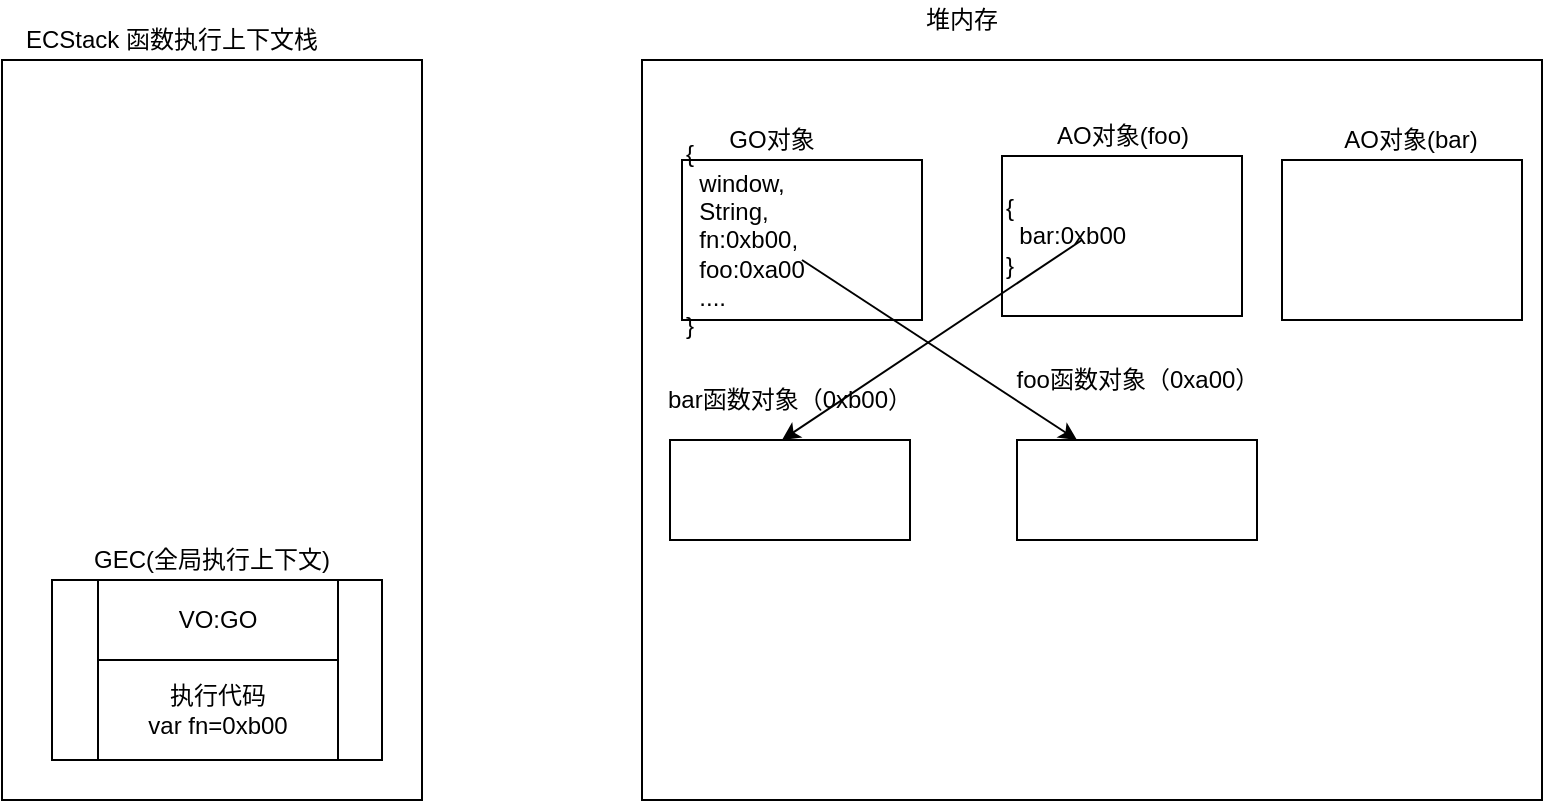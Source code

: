 <mxfile>
    <diagram id="RLT4ZuALVVYN3L-wSJqG" name="第 1 页">
        <mxGraphModel dx="714" dy="330" grid="1" gridSize="10" guides="1" tooltips="1" connect="1" arrows="1" fold="1" page="1" pageScale="1" pageWidth="827" pageHeight="1169" math="0" shadow="0">
            <root>
                <mxCell id="0"/>
                <mxCell id="1" parent="0"/>
                <mxCell id="2" value="" style="rounded=0;whiteSpace=wrap;html=1;" parent="1" vertex="1">
                    <mxGeometry x="80" y="120" width="210" height="370" as="geometry"/>
                </mxCell>
                <mxCell id="3" value="ECStack 函数执行上下文栈" style="text;html=1;strokeColor=none;fillColor=none;align=center;verticalAlign=middle;whiteSpace=wrap;rounded=0;" parent="1" vertex="1">
                    <mxGeometry x="90" y="100" width="150" height="20" as="geometry"/>
                </mxCell>
                <mxCell id="4" value="" style="rounded=0;whiteSpace=wrap;html=1;" parent="1" vertex="1">
                    <mxGeometry x="400" y="120" width="450" height="370" as="geometry"/>
                </mxCell>
                <mxCell id="5" value="堆内存" style="text;html=1;strokeColor=none;fillColor=none;align=center;verticalAlign=middle;whiteSpace=wrap;rounded=0;" parent="1" vertex="1">
                    <mxGeometry x="540" y="90" width="40" height="20" as="geometry"/>
                </mxCell>
                <mxCell id="6" value="{&lt;br&gt;&amp;nbsp; window,&lt;br&gt;&amp;nbsp; String,&lt;br&gt;&amp;nbsp; fn:0xb00,&lt;br&gt;&amp;nbsp; foo:0xa00&lt;br&gt;&amp;nbsp; ....&lt;br&gt;}" style="rounded=0;whiteSpace=wrap;html=1;align=left;" parent="1" vertex="1">
                    <mxGeometry x="420" y="170" width="120" height="80" as="geometry"/>
                </mxCell>
                <mxCell id="7" value="GO对象" style="text;html=1;strokeColor=none;fillColor=none;align=center;verticalAlign=middle;whiteSpace=wrap;rounded=0;" parent="1" vertex="1">
                    <mxGeometry x="440" y="150" width="50" height="20" as="geometry"/>
                </mxCell>
                <mxCell id="8" value="" style="rounded=0;whiteSpace=wrap;html=1;" parent="1" vertex="1">
                    <mxGeometry x="105" y="380" width="165" height="90" as="geometry"/>
                </mxCell>
                <mxCell id="9" value="GEC(全局执行上下文)" style="text;html=1;strokeColor=none;fillColor=none;align=center;verticalAlign=middle;whiteSpace=wrap;rounded=0;" parent="1" vertex="1">
                    <mxGeometry x="120" y="360" width="130" height="20" as="geometry"/>
                </mxCell>
                <mxCell id="10" value="" style="rounded=0;whiteSpace=wrap;html=1;align=left;" parent="1" vertex="1">
                    <mxGeometry x="587.5" y="310" width="120" height="50" as="geometry"/>
                </mxCell>
                <mxCell id="11" value="foo函数对象（0xa00）" style="text;html=1;strokeColor=none;fillColor=none;align=center;verticalAlign=middle;whiteSpace=wrap;rounded=0;" parent="1" vertex="1">
                    <mxGeometry x="582.5" y="270" width="130" height="20" as="geometry"/>
                </mxCell>
                <mxCell id="12" value="" style="endArrow=classic;html=1;entryX=0.25;entryY=0;entryDx=0;entryDy=0;" parent="1" target="10" edge="1">
                    <mxGeometry width="50" height="50" relative="1" as="geometry">
                        <mxPoint x="480" y="220" as="sourcePoint"/>
                        <mxPoint x="520" y="160" as="targetPoint"/>
                    </mxGeometry>
                </mxCell>
                <mxCell id="13" value="VO:GO&lt;span style=&quot;color: rgba(0 , 0 , 0 , 0) ; font-family: monospace ; font-size: 0px&quot;&gt;%3CmxGraphModel%3E%3Croot%3E%3CmxCell%20id%3D%220%22%2F%3E%3CmxCell%20id%3D%221%22%20parent%3D%220%22%2F%3E%3CmxCell%20id%3D%222%22%20value%3D%22%22%20style%3D%22rounded%3D0%3BwhiteSpace%3Dwrap%3Bhtml%3D1%3B%22%20vertex%3D%221%22%20parent%3D%221%22%3E%3CmxGeometry%20x%3D%2280%22%20y%3D%22120%22%20width%3D%22210%22%20height%3D%22370%22%20as%3D%22geometry%22%2F%3E%3C%2FmxCell%3E%3C%2Froot%3E%3C%2FmxGraphModel%3E&lt;/span&gt;" style="rounded=0;whiteSpace=wrap;html=1;" parent="1" vertex="1">
                    <mxGeometry x="128" y="380" width="120" height="40" as="geometry"/>
                </mxCell>
                <mxCell id="14" value="执行代码&lt;br&gt;var fn=0xb00" style="rounded=0;whiteSpace=wrap;html=1;" parent="1" vertex="1">
                    <mxGeometry x="128" y="420" width="120" height="50" as="geometry"/>
                </mxCell>
                <mxCell id="19" value="{&lt;br&gt;&amp;nbsp; bar:0xb00&lt;br&gt;}" style="rounded=0;whiteSpace=wrap;html=1;align=left;" parent="1" vertex="1">
                    <mxGeometry x="580" y="168" width="120" height="80" as="geometry"/>
                </mxCell>
                <mxCell id="20" value="AO对象(foo)" style="text;html=1;strokeColor=none;fillColor=none;align=center;verticalAlign=middle;whiteSpace=wrap;rounded=0;" parent="1" vertex="1">
                    <mxGeometry x="597.5" y="148" width="85" height="20" as="geometry"/>
                </mxCell>
                <mxCell id="21" value="" style="rounded=0;whiteSpace=wrap;html=1;align=left;" parent="1" vertex="1">
                    <mxGeometry x="414" y="310" width="120" height="50" as="geometry"/>
                </mxCell>
                <mxCell id="22" value="bar函数对象（0xb00）" style="text;html=1;strokeColor=none;fillColor=none;align=center;verticalAlign=middle;whiteSpace=wrap;rounded=0;" parent="1" vertex="1">
                    <mxGeometry x="409" y="280" width="130" height="20" as="geometry"/>
                </mxCell>
                <mxCell id="26" value="" style="rounded=0;whiteSpace=wrap;html=1;align=left;" parent="1" vertex="1">
                    <mxGeometry x="720" y="170" width="120" height="80" as="geometry"/>
                </mxCell>
                <mxCell id="27" value="AO对象(bar)" style="text;html=1;strokeColor=none;fillColor=none;align=center;verticalAlign=middle;whiteSpace=wrap;rounded=0;" parent="1" vertex="1">
                    <mxGeometry x="742" y="150" width="85" height="20" as="geometry"/>
                </mxCell>
                <mxCell id="28" value="" style="endArrow=classic;html=1;" parent="1" edge="1">
                    <mxGeometry width="50" height="50" relative="1" as="geometry">
                        <mxPoint x="620" y="210" as="sourcePoint"/>
                        <mxPoint x="470" y="310" as="targetPoint"/>
                    </mxGeometry>
                </mxCell>
            </root>
        </mxGraphModel>
    </diagram>
</mxfile>